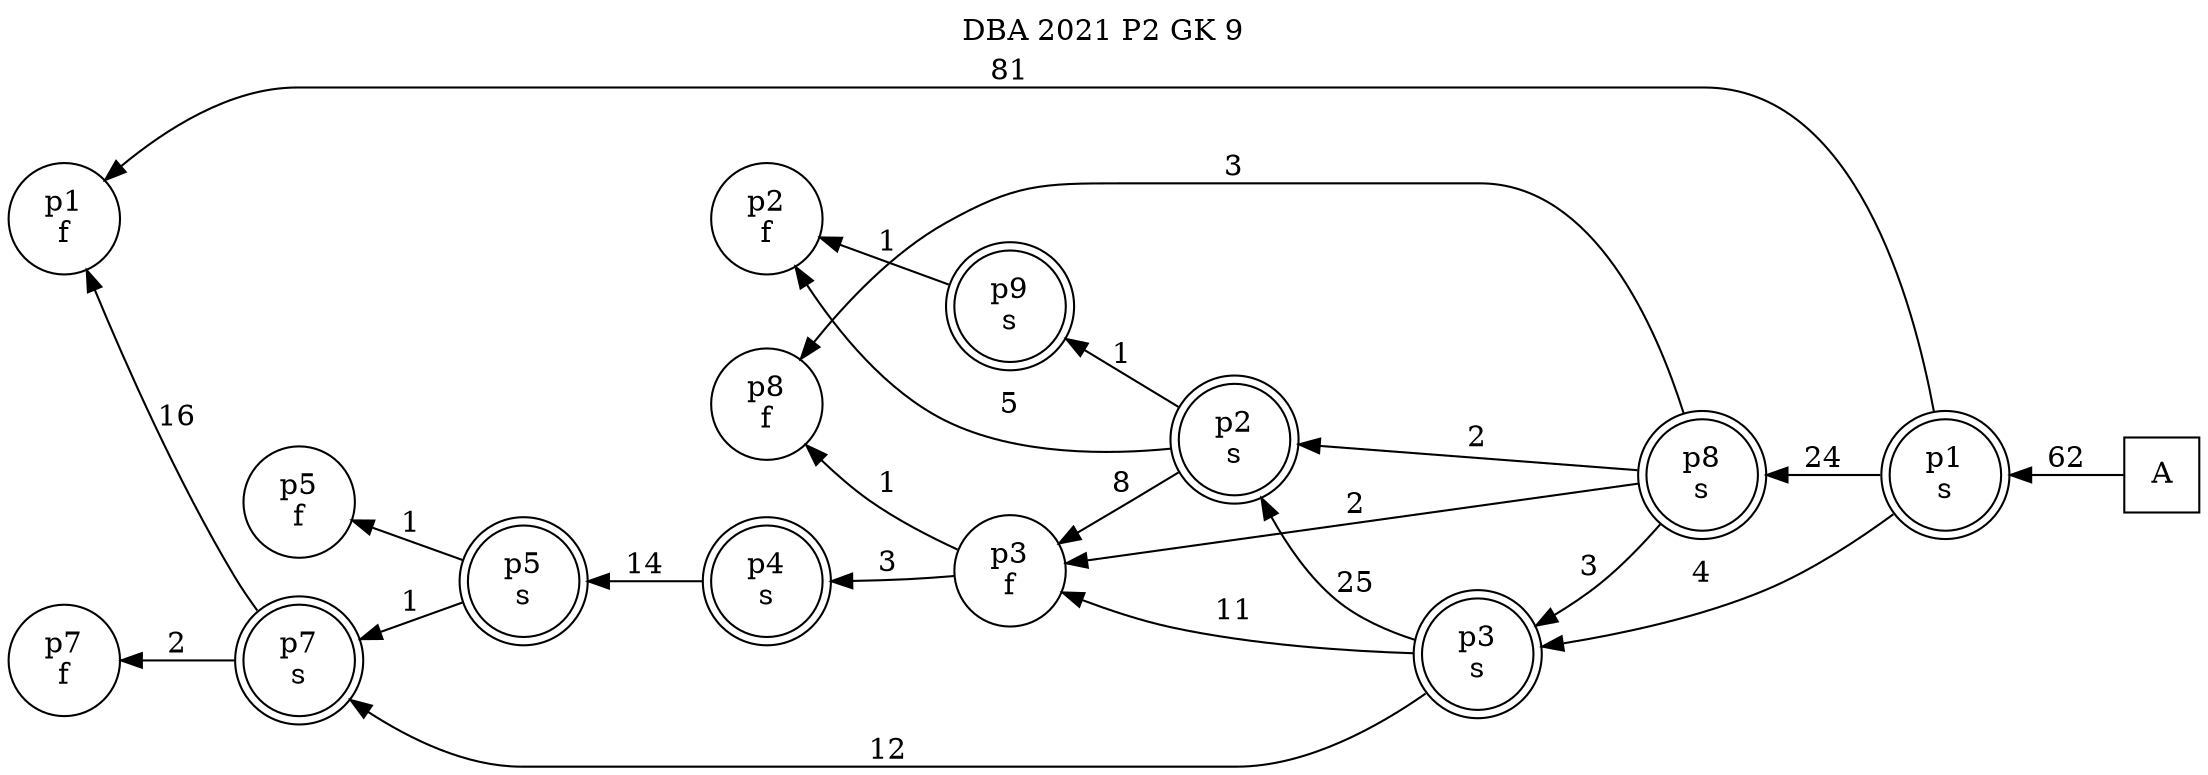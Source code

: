 digraph DBA_2021_P2_GK_9_GOOD {
labelloc="tl"
label= " DBA 2021 P2 GK 9 "
rankdir="RL";
"A" [shape="square" label="A"]
"p1_s" [shape="doublecircle" label="p1
s"]
"p3_s" [shape="doublecircle" label="p3
s"]
"p7_s" [shape="doublecircle" label="p7
s"]
"p7_f" [shape="circle" label="p7
f"]
"p1_f" [shape="circle" label="p1
f"]
"p8_s" [shape="doublecircle" label="p8
s"]
"p8_f" [shape="circle" label="p8
f"]
"p2_s" [shape="doublecircle" label="p2
s"]
"p3_f" [shape="circle" label="p3
f"]
"p2_f" [shape="circle" label="p2
f"]
"p9_s" [shape="doublecircle" label="p9
s"]
"p4_s" [shape="doublecircle" label="p4
s"]
"p5_s" [shape="doublecircle" label="p5
s"]
"p5_f" [shape="circle" label="p5
f"]
"A" -> "p1_s" [ label=62]
"p1_s" -> "p3_s" [ label=4]
"p1_s" -> "p1_f" [ label=81]
"p1_s" -> "p8_s" [ label=24]
"p3_s" -> "p7_s" [ label=12]
"p3_s" -> "p2_s" [ label=25]
"p3_s" -> "p3_f" [ label=11]
"p7_s" -> "p7_f" [ label=2]
"p7_s" -> "p1_f" [ label=16]
"p8_s" -> "p3_s" [ label=3]
"p8_s" -> "p8_f" [ label=3]
"p8_s" -> "p2_s" [ label=2]
"p8_s" -> "p3_f" [ label=2]
"p2_s" -> "p3_f" [ label=8]
"p2_s" -> "p2_f" [ label=5]
"p2_s" -> "p9_s" [ label=1]
"p3_f" -> "p8_f" [ label=1]
"p3_f" -> "p4_s" [ label=3]
"p9_s" -> "p2_f" [ label=1]
"p4_s" -> "p5_s" [ label=14]
"p5_s" -> "p7_s" [ label=1]
"p5_s" -> "p5_f" [ label=1]
}
